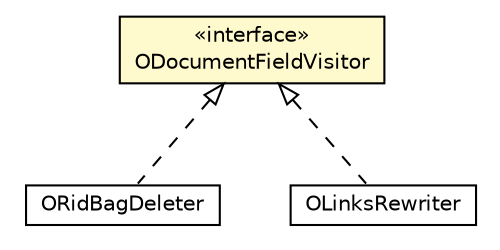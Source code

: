 #!/usr/local/bin/dot
#
# Class diagram 
# Generated by UMLGraph version R5_6-24-gf6e263 (http://www.umlgraph.org/)
#

digraph G {
	edge [fontname="Helvetica",fontsize=10,labelfontname="Helvetica",labelfontsize=10];
	node [fontname="Helvetica",fontsize=10,shape=plaintext];
	nodesep=0.25;
	ranksep=0.5;
	// com.orientechnologies.orient.core.db.record.ridbag.sbtree.ORidBagDeleter
	c1599612 [label=<<table title="com.orientechnologies.orient.core.db.record.ridbag.sbtree.ORidBagDeleter" border="0" cellborder="1" cellspacing="0" cellpadding="2" port="p" href="../record/ridbag/sbtree/ORidBagDeleter.html">
		<tr><td><table border="0" cellspacing="0" cellpadding="1">
<tr><td align="center" balign="center"> ORidBagDeleter </td></tr>
		</table></td></tr>
		</table>>, URL="../record/ridbag/sbtree/ORidBagDeleter.html", fontname="Helvetica", fontcolor="black", fontsize=10.0];
	// com.orientechnologies.orient.core.db.tool.importer.OLinksRewriter
	c1599623 [label=<<table title="com.orientechnologies.orient.core.db.tool.importer.OLinksRewriter" border="0" cellborder="1" cellspacing="0" cellpadding="2" port="p" href="../tool/importer/OLinksRewriter.html">
		<tr><td><table border="0" cellspacing="0" cellpadding="1">
<tr><td align="center" balign="center"> OLinksRewriter </td></tr>
		</table></td></tr>
		</table>>, URL="../tool/importer/OLinksRewriter.html", fontname="Helvetica", fontcolor="black", fontsize=10.0];
	// com.orientechnologies.orient.core.db.document.ODocumentFieldVisitor
	c1599642 [label=<<table title="com.orientechnologies.orient.core.db.document.ODocumentFieldVisitor" border="0" cellborder="1" cellspacing="0" cellpadding="2" port="p" bgcolor="lemonChiffon" href="./ODocumentFieldVisitor.html">
		<tr><td><table border="0" cellspacing="0" cellpadding="1">
<tr><td align="center" balign="center"> &#171;interface&#187; </td></tr>
<tr><td align="center" balign="center"> ODocumentFieldVisitor </td></tr>
		</table></td></tr>
		</table>>, URL="./ODocumentFieldVisitor.html", fontname="Helvetica", fontcolor="black", fontsize=10.0];
	//com.orientechnologies.orient.core.db.record.ridbag.sbtree.ORidBagDeleter implements com.orientechnologies.orient.core.db.document.ODocumentFieldVisitor
	c1599642:p -> c1599612:p [dir=back,arrowtail=empty,style=dashed];
	//com.orientechnologies.orient.core.db.tool.importer.OLinksRewriter implements com.orientechnologies.orient.core.db.document.ODocumentFieldVisitor
	c1599642:p -> c1599623:p [dir=back,arrowtail=empty,style=dashed];
}

